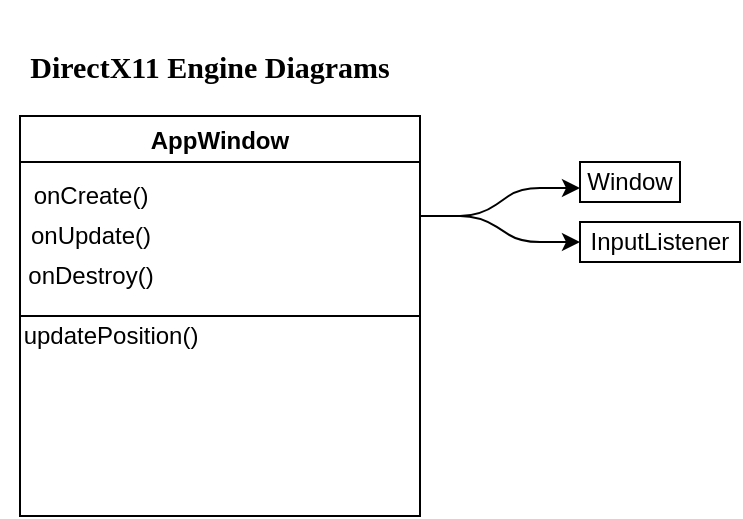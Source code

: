 <mxfile version="14.7.7" type="github">
  <diagram id="C5RBs43oDa-KdzZeNtuy" name="Page-1">
    <mxGraphModel dx="813" dy="435" grid="1" gridSize="10" guides="1" tooltips="1" connect="1" arrows="1" fold="1" page="1" pageScale="1" pageWidth="1654" pageHeight="2336" math="0" shadow="0">
      <root>
        <mxCell id="WIyWlLk6GJQsqaUBKTNV-0" />
        <mxCell id="WIyWlLk6GJQsqaUBKTNV-1" parent="WIyWlLk6GJQsqaUBKTNV-0" />
        <mxCell id="QP7DZEH6nQP8IvO9xkXK-1" value="AppWindow" style="swimlane;" vertex="1" parent="WIyWlLk6GJQsqaUBKTNV-1">
          <mxGeometry x="10" y="57" width="200" height="200" as="geometry">
            <mxRectangle x="10" y="57" width="100" height="23" as="alternateBounds" />
          </mxGeometry>
        </mxCell>
        <mxCell id="QP7DZEH6nQP8IvO9xkXK-2" value="onCreate()" style="text;html=1;align=center;verticalAlign=middle;resizable=0;points=[];autosize=1;strokeColor=none;" vertex="1" parent="QP7DZEH6nQP8IvO9xkXK-1">
          <mxGeometry y="30" width="70" height="20" as="geometry" />
        </mxCell>
        <mxCell id="QP7DZEH6nQP8IvO9xkXK-3" value="onUpdate()" style="text;html=1;align=center;verticalAlign=middle;resizable=0;points=[];autosize=1;strokeColor=none;" vertex="1" parent="QP7DZEH6nQP8IvO9xkXK-1">
          <mxGeometry x="-5" y="50" width="80" height="20" as="geometry" />
        </mxCell>
        <mxCell id="QP7DZEH6nQP8IvO9xkXK-6" value="onDestroy()" style="text;html=1;align=center;verticalAlign=middle;resizable=0;points=[];autosize=1;strokeColor=none;" vertex="1" parent="QP7DZEH6nQP8IvO9xkXK-1">
          <mxGeometry x="-5" y="70" width="80" height="20" as="geometry" />
        </mxCell>
        <mxCell id="QP7DZEH6nQP8IvO9xkXK-8" value="" style="endArrow=none;html=1;entryX=1;entryY=0.5;entryDx=0;entryDy=0;" edge="1" parent="QP7DZEH6nQP8IvO9xkXK-1" target="QP7DZEH6nQP8IvO9xkXK-1">
          <mxGeometry width="50" height="50" relative="1" as="geometry">
            <mxPoint y="100" as="sourcePoint" />
            <mxPoint x="196" y="100" as="targetPoint" />
          </mxGeometry>
        </mxCell>
        <mxCell id="QP7DZEH6nQP8IvO9xkXK-7" value="updatePosition()" style="text;html=1;align=center;verticalAlign=middle;resizable=0;points=[];autosize=1;strokeColor=none;" vertex="1" parent="QP7DZEH6nQP8IvO9xkXK-1">
          <mxGeometry x="-5" y="100" width="100" height="20" as="geometry" />
        </mxCell>
        <mxCell id="QP7DZEH6nQP8IvO9xkXK-11" value="Window" style="rounded=0;whiteSpace=wrap;html=1;" vertex="1" parent="WIyWlLk6GJQsqaUBKTNV-1">
          <mxGeometry x="290" y="80" width="50" height="20" as="geometry" />
        </mxCell>
        <mxCell id="QP7DZEH6nQP8IvO9xkXK-12" style="edgeStyle=orthogonalEdgeStyle;rounded=0;orthogonalLoop=1;jettySize=auto;html=1;exitX=0.5;exitY=1;exitDx=0;exitDy=0;" edge="1" parent="WIyWlLk6GJQsqaUBKTNV-1" source="QP7DZEH6nQP8IvO9xkXK-11" target="QP7DZEH6nQP8IvO9xkXK-11">
          <mxGeometry relative="1" as="geometry" />
        </mxCell>
        <mxCell id="QP7DZEH6nQP8IvO9xkXK-17" value="InputListener" style="rounded=0;whiteSpace=wrap;html=1;" vertex="1" parent="WIyWlLk6GJQsqaUBKTNV-1">
          <mxGeometry x="290" y="110" width="80" height="20" as="geometry" />
        </mxCell>
        <mxCell id="QP7DZEH6nQP8IvO9xkXK-18" value="&lt;h1&gt;&lt;b&gt;&lt;font style=&quot;font-size: 15px&quot; face=&quot;Tahoma&quot;&gt;DirectX11 Engine Diagrams&lt;/font&gt;&lt;/b&gt;&lt;/h1&gt;" style="text;html=1;strokeColor=none;fillColor=none;align=center;verticalAlign=middle;whiteSpace=wrap;rounded=0;" vertex="1" parent="WIyWlLk6GJQsqaUBKTNV-1">
          <mxGeometry y="20" width="210" height="20" as="geometry" />
        </mxCell>
        <mxCell id="oIR2bRJ5-S8F_UBmujm--14" value="" style="endArrow=classic;html=1;entryX=0;entryY=0.65;entryDx=0;entryDy=0;entryPerimeter=0;edgeStyle=entityRelationEdgeStyle;exitX=1;exitY=0.25;exitDx=0;exitDy=0;" edge="1" parent="WIyWlLk6GJQsqaUBKTNV-1" source="QP7DZEH6nQP8IvO9xkXK-1" target="QP7DZEH6nQP8IvO9xkXK-11">
          <mxGeometry width="50" height="50" relative="1" as="geometry">
            <mxPoint x="210" y="80" as="sourcePoint" />
            <mxPoint x="290" y="100" as="targetPoint" />
          </mxGeometry>
        </mxCell>
        <mxCell id="oIR2bRJ5-S8F_UBmujm--15" value="" style="endArrow=classic;html=1;entryX=0;entryY=0.5;entryDx=0;entryDy=0;edgeStyle=entityRelationEdgeStyle;exitX=1;exitY=0.25;exitDx=0;exitDy=0;" edge="1" parent="WIyWlLk6GJQsqaUBKTNV-1" source="QP7DZEH6nQP8IvO9xkXK-1" target="QP7DZEH6nQP8IvO9xkXK-17">
          <mxGeometry width="50" height="50" relative="1" as="geometry">
            <mxPoint x="210" y="80" as="sourcePoint" />
            <mxPoint x="280" y="90" as="targetPoint" />
          </mxGeometry>
        </mxCell>
      </root>
    </mxGraphModel>
  </diagram>
</mxfile>
